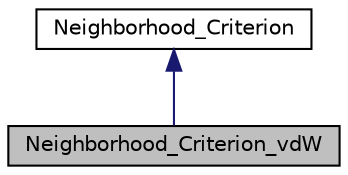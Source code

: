 digraph "Neighborhood_Criterion_vdW"
{
  edge [fontname="Helvetica",fontsize="10",labelfontname="Helvetica",labelfontsize="10"];
  node [fontname="Helvetica",fontsize="10",shape=record];
  Node1 [label="Neighborhood_Criterion_vdW",height=0.2,width=0.4,color="black", fillcolor="grey75", style="filled", fontcolor="black"];
  Node2 -> Node1 [dir="back",color="midnightblue",fontsize="10",style="solid",fontname="Helvetica"];
  Node2 [label="Neighborhood_Criterion",height=0.2,width=0.4,color="black", fillcolor="white", style="filled",URL="$classNeighborhood__Criterion.html"];
}
